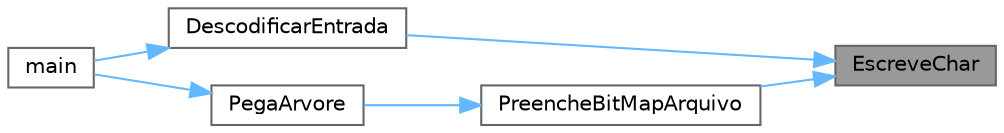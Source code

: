 digraph "EscreveChar"
{
 // LATEX_PDF_SIZE
  bgcolor="transparent";
  edge [fontname=Helvetica,fontsize=10,labelfontname=Helvetica,labelfontsize=10];
  node [fontname=Helvetica,fontsize=10,shape=box,height=0.2,width=0.4];
  rankdir="RL";
  Node1 [label="EscreveChar",height=0.2,width=0.4,color="gray40", fillcolor="grey60", style="filled", fontcolor="black",tooltip="Escreve um byte//char em um bitmap."];
  Node1 -> Node2 [dir="back",color="steelblue1",style="solid"];
  Node2 [label="DescodificarEntrada",height=0.2,width=0.4,color="grey40", fillcolor="white", style="filled",URL="$_decodificador_8c.html#a92327d77e14adac52847850f2aded1f3",tooltip="Decodifica o arquivo de entrada com base na arvore de Huffman passada Escrevendo o resultado no arqui..."];
  Node2 -> Node3 [dir="back",color="steelblue1",style="solid"];
  Node3 [label="main",height=0.2,width=0.4,color="grey40", fillcolor="white", style="filled",URL="$_decodificador_8c.html#abf9e6b7e6f15df4b525a2e7705ba3089",tooltip=" "];
  Node1 -> Node4 [dir="back",color="steelblue1",style="solid"];
  Node4 [label="PreencheBitMapArquivo",height=0.2,width=0.4,color="grey40", fillcolor="white", style="filled",URL="$_decodificador_8c.html#ae772ebf98171e99b223a791bc867fbbf",tooltip="Preenche bitmap com a quantidade de bits informada do arquivo passado."];
  Node4 -> Node5 [dir="back",color="steelblue1",style="solid"];
  Node5 [label="PegaArvore",height=0.2,width=0.4,color="grey40", fillcolor="white", style="filled",URL="$_decodificador_8c.html#a350e3a2d1764f2357fe860705c2be1a3",tooltip="Monta uma arvore de Huffman com base no cabecalho presente no arquivo de entrada."];
  Node5 -> Node3 [dir="back",color="steelblue1",style="solid"];
}
